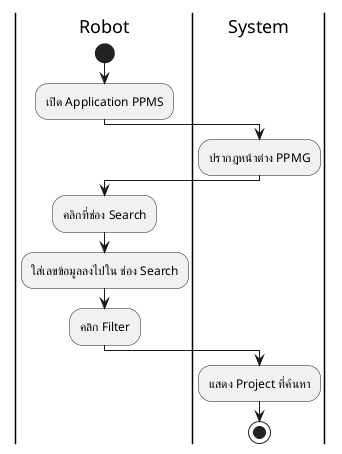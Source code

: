 @startuml
|Robot|
start
:เปิด Application PPMS;
|System|
:ปรากฎหน้าต่าง PPMG;
|Robot|
:คลิกที่ช่อง Search;
:ใส่เลขข้อมูลลงไปใน ช่อง Search;
:คลิก Filter;
|System|
:แสดง Project ที่ค้นหา; 
stop
@enduml